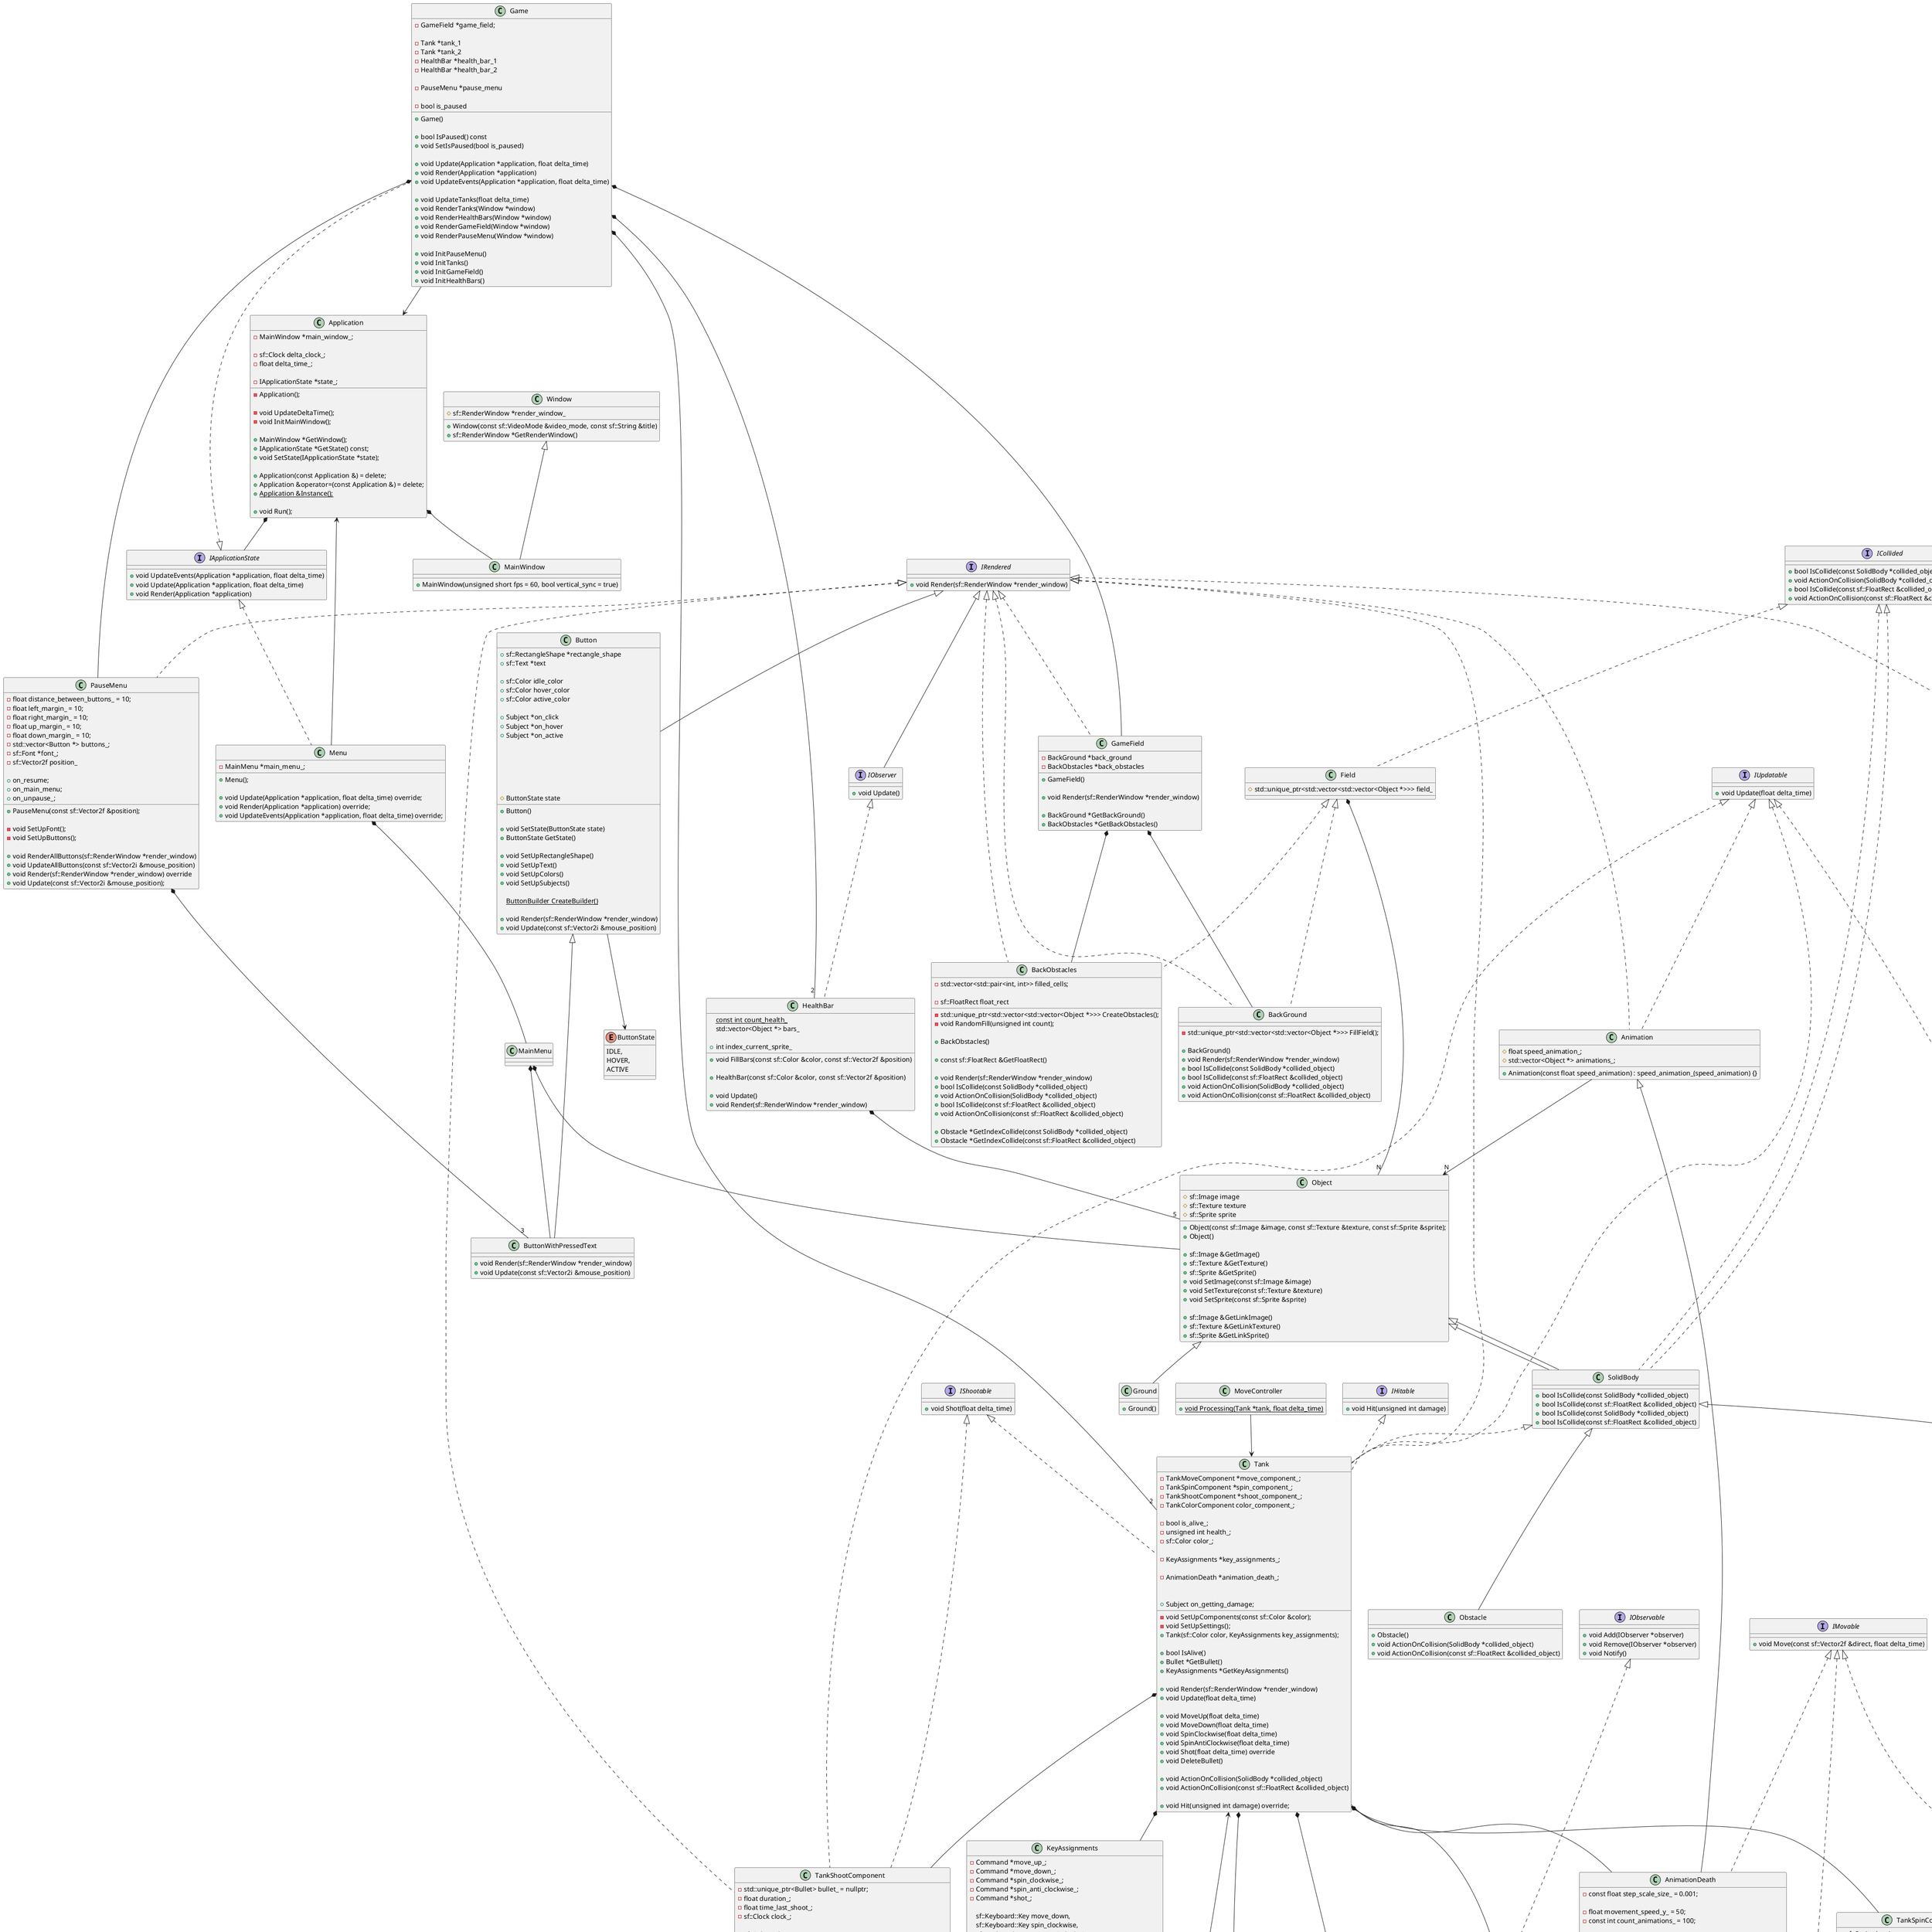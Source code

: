@startuml
'https://plantuml.com/class-diagram


enum ButtonState {
    IDLE,
    HOVER,
    ACTIVE
}

interface IApplicationState
interface ICollided
interface IHitable
interface IMovable
interface IRendered
interface IShootable
interface ISpinnable
interface IUpdatable
interface IObservable
interface IObserver

class Window
class MainWindow

class Application
class Game
class Menu

class Tank
class Bullet

class SimpleBullet
class SimpleBulletColorComponent

class TankMoveComponent
class TankSpinComponent
class TankShootComponent
class TankColorComponent

class Animation
class AnimationDeath


class Object
class SolidBody


class MoveUpCommand
class MoveDownCommand
class ShootCommand
class SpinAntiClockwiseCommand
class SpinClockwiseCommand
class MoveController

class KeyAssignments

class Field
class BackGround
class Obstacle
class GameField
class Ground

class Subject

class Button
class ButtonWithPressedText

class HealthBar

class PauseMenu
class MainMenu

Application *-- IApplicationState
Application *-- MainWindow

Game *-- GameField
Game *--"2" Tank
Game *--"2" HealthBar
Game *-- PauseMenu
Game --> Application

Menu *-- MainMenu
Menu --> Application

MainMenu *-- ButtonWithPressedText
MainMenu *-- Object

PauseMenu *--"3" ButtonWithPressedText

Tank --> Subject
Tank *-- KeyAssignments
Tank *-- TankMoveComponent
Tank *-- TankSpinComponent
Tank *-- TankShootComponent
Tank *-- TankColorComponent
Tank *-- AnimationDeath

Animation -->"N" Object

TankShootComponent *-- Bullet
TankShootComponent o-- TankMoveComponent

SimpleBullet *-- SimpleBulletColorComponent

HealthBar *-- "5" Object

MoveController --> Tank
KeyAssignments *--"N" Command

Command --> Tank

Field *-- "N" Object

Button --> ButtonState

GameField *-- BackGround
GameField *-- BackObstacles


interface IApplicationState {
    + void UpdateEvents(Application *application, float delta_time)
    + void Update(Application *application, float delta_time)
    + void Render(Application *application)
}
interface ICollided{
  + bool IsCollide(const SolidBody *collided_object)
  + void ActionOnCollision(SolidBody *collided_object)
  + bool IsCollide(const sf::FloatRect &collided_object)
  + void ActionOnCollision(const sf::FloatRect &collided_object)
}
interface IHitable {
    + void Hit(unsigned int damage)
}
interface IMovable {
    + void Move(const sf::Vector2f &direct, float delta_time)
}
interface IRendered {
    + void Render(sf::RenderWindow *render_window)
}
interface IShootable {
    + void Shot(float delta_time)
}
interface ISpinnable {
    + void Spin(float angle, float delta_time)
}
interface IUpdatable {
    + void Update(float delta_time)
}
interface IObservable {
    + void Add(IObserver *observer)
    + void Remove(IObserver *observer)
    + void Notify()
}
interface IObserver extends IRendered {
    + void Update()
}

class SolidBody extends Object implements ICollided {
  + bool IsCollide(const SolidBody *collided_object)
  + bool IsCollide(const sf::FloatRect &collided_object)
}

class Window {
  # sf::RenderWindow *render_window_

  + Window(const sf::VideoMode &video_mode, const sf::String &title)
  + sf::RenderWindow *GetRenderWindow()
}

class MainWindow extends Window {
    + MainWindow(unsigned short fps = 60, bool vertical_sync = true)
}

class Subject implements IObservable {
  - std::list<IObserver *> observers

  + Subject()

  + void Add(IObserver *observer)
  + void Remove(IObserver *observer)
  + void Notify()
}

class Application {
  -MainWindow *main_window_;

  -sf::Clock delta_clock_;
  -float delta_time_;

  -IApplicationState *state_;

  -Application();

  -void UpdateDeltaTime();
  -void InitMainWindow();

  +MainWindow *GetWindow();
  +IApplicationState *GetState() const;
  +void SetState(IApplicationState *state);

  +Application(const Application &) = delete;
  +Application &operator=(const Application &) = delete;
  {static} +Application &Instance();

  +void Run();
}

class Menu implements IApplicationState {
    - MainMenu *main_menu_;

    + Menu();

    + void Update(Application *application, float delta_time) override;
    + void Render(Application *application) override;
    + void UpdateEvents(Application *application, float delta_time) override;
}

class Game implements IApplicationState {
  - GameField *game_field;

  - Tank *tank_1
  - Tank *tank_2
  - HealthBar *health_bar_1
  - HealthBar *health_bar_2

  - PauseMenu *pause_menu

  - bool is_paused

  + Game()

  + bool IsPaused() const
  + void SetIsPaused(bool is_paused)

  + void Update(Application *application, float delta_time)
  + void Render(Application *application)
  + void UpdateEvents(Application *application, float delta_time)

  + void UpdateTanks(float delta_time)
  + void RenderTanks(Window *window)
  + void RenderHealthBars(Window *window)
  + void RenderGameField(Window *window)
  + void RenderPauseMenu(Window *window)

  + void InitPauseMenu()
  + void InitTanks()
  + void InitGameField()
  + void InitHealthBars()
}

class TankMoveComponent implements IMovable {
- sf::Sprite *sprite_;

- sf::Vector2f direct_;
- float movement_speed_;

- void Move(const sf::Vector2f &direct, float delta_time) override;
+ TankMoveComponent(sf::Sprite *sprite, float movement_speed);

+ void UpdateDirect();

+ void MoveUp(float delta_time);
+ void MoveDown(float delta_time);

+  sf::Sprite *GetSprite() const;
+  const sf::Vector2f &GetDirect() const;
+  float GetMovementSpeed() const;
+ void SetMovementSpeed(float movement_speed);
}
class TankSpinComponent implements ISpinnable {
  - sf::Sprite *sprite_;
  - float angel_;

  - void Spin(float angle, float delta_time) override;

  + TankSpinComponent(sf::Sprite *sprite, float angel);

  + void SpinClockwise(float delta_time);
  + void SpinAntiClockwise(float delta_time);

  + sf::Sprite *GetSprite() const;
  + float GetAngle() const;
  + void SetAngel(float angel);
}
class TankShootComponent implements IShootable, IUpdatable, IRendered{
  - std::unique_ptr<Bullet> bullet_ = nullptr;
  - float duration_;
  - float time_last_shoot_;
  - sf::Clock clock_;

  - sf::Color color_;

  - TankMoveComponent *move_component_;
  + TankShootComponent(TankMoveComponent *move_component,
							  const sf::Color &color,
							  float duration = 2);

  + const std::unique_ptr<Bullet> &GetBullet() const;
  + float GetDuration() const;
  + float GetTimeLastShoot() const;
  + const sf::Clock &GetClock() const;

  + void Shot(float delta) override;
  + void DeleteBullet();

  + void Render(sf::RenderWindow *render_window) override;
  + void Update(float delta_time) override;
}
class TankColorComponent {
    + void SetColor(sf::Sprite *sprite, const sf::Color &color);
}
class SimpleBulletColorComponent {
    + void SetColor(sf::Sprite *sprite, const sf::Color &color);
}

class Animation implements IRendered, IUpdatable{
 # float speed_animation_;
 # std::vector<Object *> animations_;

 + Animation(const float speed_animation) : speed_animation_(speed_animation) {}
}

class AnimationDeath extends Animation implements IMovable {
  - const float step_scale_size_ = 0.001;

  - float movement_speed_y_ = 50;
  - const int count_animations_ = 100;

  - bool is_finished_;
  - bool is_started_;

  - Object *CreateObject(const sf::Color &color);

  - void Move(const sf::Vector2f &direct, float delta_time) override;
  - void MoveUp(float delta_time);

  + AnimationDeath(const sf::Color &color);

  + bool IsFinished() const;
  + bool IsStarted() const;

  + void Run(const sf::Vector2f &appearance_position);

  + void Render(sf::RenderWindow *render_window) override;
  + void Update(float delta_time) override;
}

class Tank implements SolidBody, IRendered, IUpdatable, IHitable, IShootable {
        - TankMoveComponent *move_component_;
        - TankSpinComponent *spin_component_;
        - TankShootComponent *shoot_component_;
        - TankColorComponent color_component_;

        - bool is_alive_;
        - unsigned int health_;
        - sf::Color color_;

        - KeyAssignments *key_assignments_;

        - AnimationDeath *animation_death_;

        - void SetUpComponents(const sf::Color &color);
        - void SetUpSettings();

        + Subject on_getting_damage;

        + Tank(sf::Color color, KeyAssignments key_assignments);

        + bool IsAlive()
        + Bullet *GetBullet()
        + KeyAssignments *GetKeyAssignments()

        + void Render(sf::RenderWindow *render_window)
        + void Update(float delta_time)

        + void MoveUp(float delta_time)
        + void MoveDown(float delta_time)
        + void SpinClockwise(float delta_time)
        + void SpinAntiClockwise(float delta_time)
        + void Shot(float delta_time) override
        + void DeleteBullet()

        + void ActionOnCollision(SolidBody *collided_object)
        + void ActionOnCollision(const sf::FloatRect &collided_object)

        + void Hit(unsigned int damage) override;
}

abstract Command {
    # sf::Keyboard::Key key;

    # Command(sf::Keyboard::Key key)

    + void Execute(Tank *tank, float delta_time)

    + sf::Keyboard::Key GetKey() const
}
class KeyAssignments {
  - Command *move_up_;
  - Command *move_down_;
  - Command *spin_clockwise_;
  - Command *spin_anti_clockwise_;
  - Command *shot_;

  + KeyAssignments(sf::Keyboard::Key move_up,
				 sf::Keyboard::Key move_down,
				 sf::Keyboard::Key spin_clockwise,
				 sf::Keyboard::Key spin_anti_clockwise,
				 sf::Keyboard::Key shot);

  + Command *GetMoveDown() const;
  + void SetMoveDown(Command *move_down);

  + Command *GetMoveUp() const;
  + void SetMoveUp(Command *move_up);

  + Command *GetSpinClockwise() const;
  + void SetSpinClockwise(Command *spin_clockwise);

  + Command *GetSpinAntiClockwise() const;
  + void SetSpinAntiClockwise(Command *spin_anti_clockwise);

  + Command *GetShot() const;
  + void SetShot(Command *shot);

  + Command *GetCommandByKey(sf::Keyboard::Key key);
}
class MoveUpCommand extends Command {
    + MoveUpCommand(sf::Keyboard::Key key)

    + void Execute(Tank *tank, float delta_time)
}
class MoveDownCommand extends Command {
    + MoveDownCommand(sf::Keyboard::Key key)

    + void Execute(Tank *tank, float delta_time)
}
class ShootCommand extends Command{
    + ShootCommand(sf::Keyboard::Key key)

    + void Execute(Tank *tank, float delta_time)
}
class SpinAntiClockwiseCommand extends Command {
    + SpinAntiClockwiseCommand(sf::Keyboard::Key key)

    + void Execute(Tank *tank, float delta_time)
}
class SpinClockwiseCommand extends Command {
    + SpinClockwiseCommand(sf::Keyboard::Key key)

    + void Execute(Tank *tank, float delta_time)
}
class MoveController {
    {static} + void Processing(Tank *tank, float delta_time)
}

class SolidBody extends Object implements ICollided {
    + bool IsCollide(const SolidBody *collided_object)
    + bool IsCollide(const sf::FloatRect &collided_object)
}

class Object {
  # sf::Image image
  # sf::Texture texture
  # sf::Sprite sprite

  + Object(const sf::Image &image, const sf::Texture &texture, const sf::Sprite &sprite);
  + Object()

  + sf::Image &GetImage()
  + sf::Texture &GetTexture()
  + sf::Sprite &GetSprite()
  + void SetImage(const sf::Image &image)
  + void SetTexture(const sf::Texture &texture)
  + void SetSprite(const sf::Sprite &sprite)

  + sf::Image &GetLinkImage()
  + sf::Texture &GetLinkTexture()
  + sf::Sprite &GetLinkSprite()
}

class Ground extends Object {
    + Ground()
}

class Field implements ICollided {
  # std::unique_ptr<std::vector<std::vector<Object *>>> field_
}
class Obstacle extends SolidBody {
    + Obstacle()
    + void ActionOnCollision(SolidBody *collided_object)
    + void ActionOnCollision(const sf::FloatRect &collided_object)
}
class BackGround implements Field, IRendered {
  -std::unique_ptr<std::vector<std::vector<Object *>>> FillField();

  + BackGround()
  + void Render(sf::RenderWindow *render_window)
  + bool IsCollide(const SolidBody *collided_object)
  + bool IsCollide(const sf::FloatRect &collided_object)
  + void ActionOnCollision(SolidBody *collided_object)
  + void ActionOnCollision(const sf::FloatRect &collided_object)
}

class BackObstacles implements Field, IRendered {
  - std::vector<std::pair<int, int>> filled_cells;

  - sf::FloatRect float_rect

  - std::unique_ptr<std::vector<std::vector<Object *>>> CreateObstacles();
  - void RandomFill(unsigned int count);

  + BackObstacles()

  + const sf::FloatRect &GetFloatRect()

  + void Render(sf::RenderWindow *render_window)
  + bool IsCollide(const SolidBody *collided_object)
  + void ActionOnCollision(SolidBody *collided_object)
  + bool IsCollide(const sf::FloatRect &collided_object)
  + void ActionOnCollision(const sf::FloatRect &collided_object)

  + Obstacle *GetIndexCollide(const SolidBody *collided_object)
  + Obstacle *GetIndexCollide(const sf::FloatRect &collided_object)
}

class GameField implements IRendered {
    - BackGround *back_ground
    - BackObstacles *back_obstacles

    + GameField()

    + void Render(sf::RenderWindow *render_window)

    + BackGround *GetBackGround()
    + BackObstacles *GetBackObstacles()
}

class Button extends IRendered {

  + sf::RectangleShape *rectangle_shape
  + sf::Text *text

  + sf::Color idle_color
  + sf::Color hover_color
  + sf::Color active_color

  + Subject *on_click
  + Subject *on_hover
  + Subject *on_active

  + Button()

  + void SetState(ButtonState state)
  + ButtonState GetState()

  + void SetUpRectangleShape()
  + void SetUpText()
  + void SetUpColors()
  + void SetUpSubjects()

  {static} ButtonBuilder CreateBuilder()

  + void Render(sf::RenderWindow *render_window)
  + void Update(const sf::Vector2i &mouse_position)

  # ButtonState stаte
}

class HealthBar implements IObserver {
  {static} const int count_health_
  std::vector<Object *> bars_

  + int index_current_sprite_

  + void FillBars(const sf::Color &color, const sf::Vector2f &position)

  + HealthBar(const sf::Color &color, const sf::Vector2f &position)

  + void Update()
  + void Render(sf::RenderWindow *render_window)
}

class Bullet extends SolidBody implements IMovable, ISpinnable, IRendered, IUpdatable {
  # unsigned int damage_;
  # float flight_speed_;
  # bool is_launched_;

  # sf::Vector2f direct_;

  # Bullet(unsigned int damage, float flight_speed, const sf::Vector2f &direct)

  + bool IsLaunched() const;
  + unsigned int GetDamage() const;
  + const sf::Vector2f &GetDirect() const;

  + void SetIsLaunched(bool is_launched);
}

class SimpleBullet extends Bullet {
      + void Move(const sf::Vector2f &direct, float delta_time) override;
      + void Spin(float angle, float delta_time) override;

      + SimpleBullet(const sf::Vector2f &start_launch,
    			   float angel_launch,
    			   const sf::Vector2f &direct);

      + void Render(sf::RenderWindow *render_window) override;
      + void Update(float delta_time) override;

      + void ActionOnCollision(const sf::FloatRect &collided_object) override;
      + void ActionOnCollision(SolidBody *collided_object) override;
}

class PauseMenu implements IRendered {
  - float distance_between_buttons_ = 10;
  - float left_margin_ = 10;
  - float right_margin_ = 10;
  - float up_margin_ = 10;
  - float down_margin_ = 10;
  - std::vector<Button *> buttons_;
  - sf::Font *font_;
  - sf::Vector2f position_

  + on_resume;
  + on_main_menu;
  + on_unpause_;

  + PauseMenu(const sf::Vector2f &position);

  - void SetUpFont();
  - void SetUpButtons();

  + void RenderAllButtons(sf::RenderWindow *render_window)
  + void UpdateAllButtons(const sf::Vector2i &mouse_position)
  + void Render(sf::RenderWindow *render_window) override
  + void Update(const sf::Vector2i &mouse_position);

}

class ButtonWithPressedText extends Button{
  + void Render(sf::RenderWindow *render_window)
  + void Update(const sf::Vector2i &mouse_position)
}
@enduml